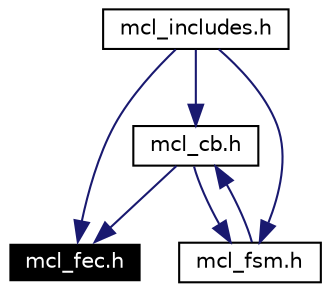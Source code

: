 digraph G
{
  edge [fontname="Helvetica",fontsize=10,labelfontname="Helvetica",labelfontsize=10];
  node [fontname="Helvetica",fontsize=10,shape=record];
  Node895 [label="mcl_fec.h",height=0.2,width=0.4,color="white", fillcolor="black", style="filled" fontcolor="white"];
  Node896 -> Node895 [color="midnightblue",fontsize=10,style="solid",fontname="Helvetica"];
  Node896 [label="mcl_cb.h",height=0.2,width=0.4,color="black",URL="$mcl__cb_8h.html"];
  Node897 -> Node896 [color="midnightblue",fontsize=10,style="solid",fontname="Helvetica"];
  Node897 [label="mcl_includes.h",height=0.2,width=0.4,color="black",URL="$mcl__includes_8h.html"];
  Node923 -> Node896 [color="midnightblue",fontsize=10,style="solid",fontname="Helvetica"];
  Node923 [label="mcl_fsm.h",height=0.2,width=0.4,color="black",URL="$mcl__fsm_8h.html"];
  Node896 -> Node923 [color="midnightblue",fontsize=10,style="solid",fontname="Helvetica"];
  Node897 -> Node923 [color="midnightblue",fontsize=10,style="solid",fontname="Helvetica"];
  Node897 -> Node895 [color="midnightblue",fontsize=10,style="solid",fontname="Helvetica"];
}
